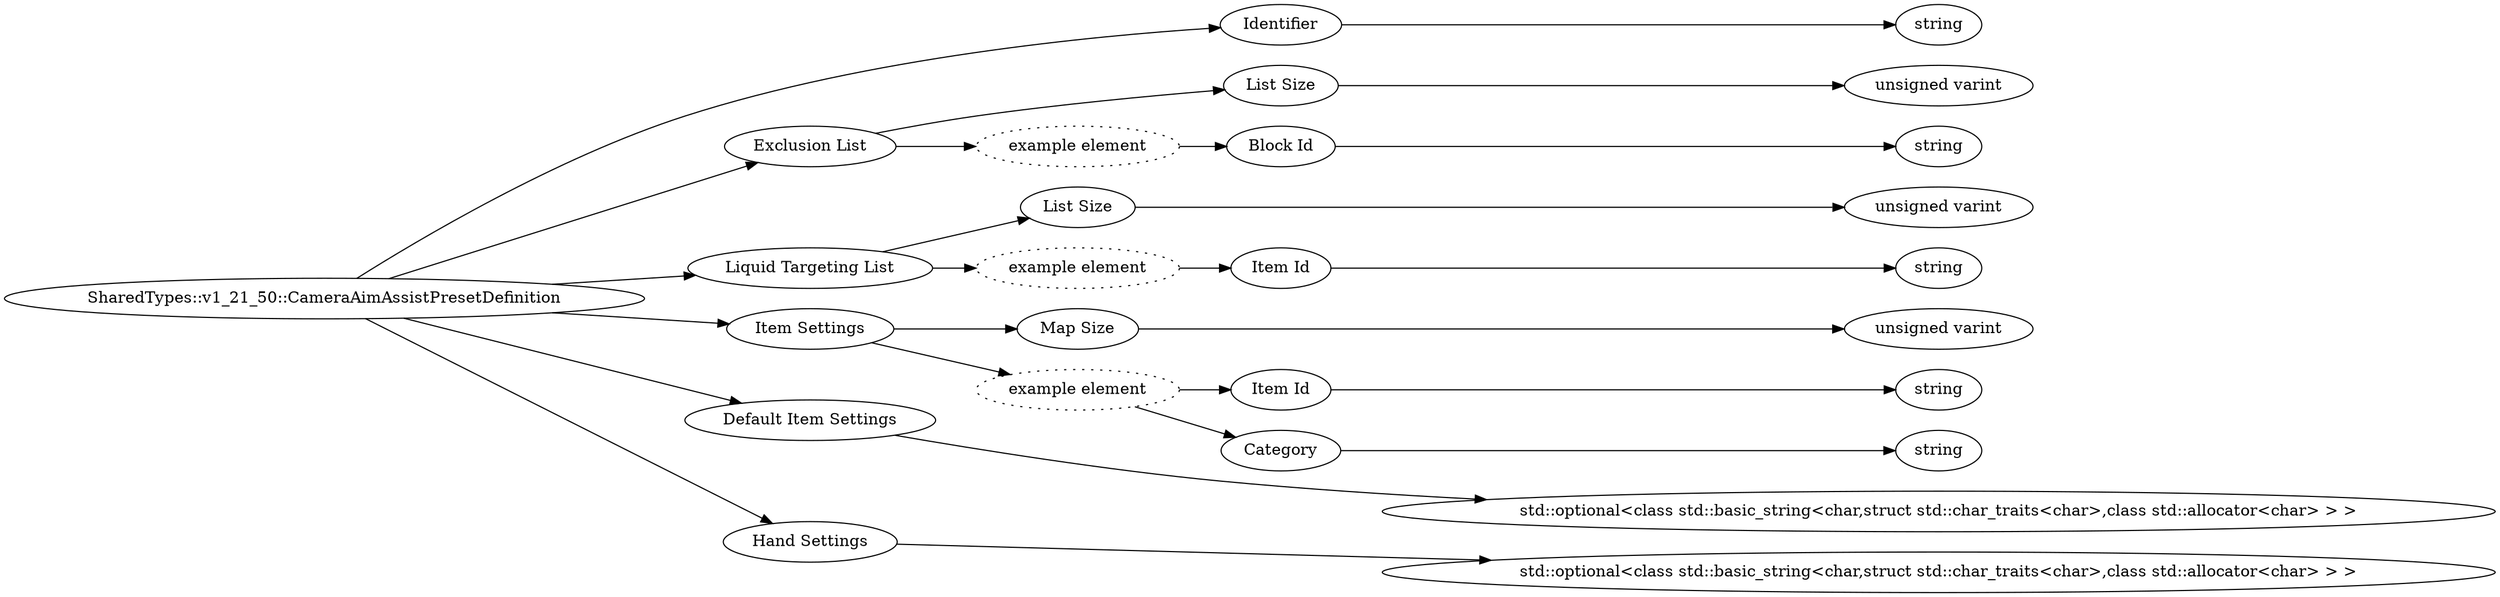 digraph "SharedTypes::v1_21_50::CameraAimAssistPresetDefinition" {
rankdir = LR
43
43 -> 44
44 -> 45
43 -> 46
46 -> 47
47 -> 48
46 -> 49
49 -> 50
50 -> 51
43 -> 52
52 -> 53
53 -> 54
52 -> 55
55 -> 56
56 -> 57
43 -> 58
58 -> 59
59 -> 60
58 -> 61
61 -> 62
62 -> 63
61 -> 64
64 -> 65
43 -> 66
66 -> 67
43 -> 68
68 -> 69

43 [label="SharedTypes::v1_21_50::CameraAimAssistPresetDefinition",comment="name: \"SharedTypes::v1_21_50::CameraAimAssistPresetDefinition\", typeName: \"\", id: 43, branchId: 0, recurseId: -1, attributes: 0, notes: \"\""];
44 [label="Identifier",comment="name: \"Identifier\", typeName: \"\", id: 44, branchId: 0, recurseId: -1, attributes: 0, notes: \"\""];
45 [label="string",comment="name: \"string\", typeName: \"\", id: 45, branchId: 0, recurseId: -1, attributes: 512, notes: \"\""];
46 [label="Exclusion List",comment="name: \"Exclusion List\", typeName: \"\", id: 46, branchId: 0, recurseId: -1, attributes: 8, notes: \"\""];
47 [label="List Size",comment="name: \"List Size\", typeName: \"\", id: 47, branchId: 0, recurseId: -1, attributes: 0, notes: \"\""];
48 [label="unsigned varint",comment="name: \"unsigned varint\", typeName: \"\", id: 48, branchId: 0, recurseId: -1, attributes: 512, notes: \"\""];
49 [label="example element",style=dotted,comment="name: \"example element\", typeName: \"\", id: 49, branchId: 0, recurseId: -1, attributes: 16, notes: \"\""];
50 [label="Block Id",comment="name: \"Block Id\", typeName: \"\", id: 50, branchId: 0, recurseId: -1, attributes: 0, notes: \"\""];
51 [label="string",comment="name: \"string\", typeName: \"\", id: 51, branchId: 0, recurseId: -1, attributes: 512, notes: \"\""];
52 [label="Liquid Targeting List",comment="name: \"Liquid Targeting List\", typeName: \"\", id: 52, branchId: 0, recurseId: -1, attributes: 8, notes: \"\""];
53 [label="List Size",comment="name: \"List Size\", typeName: \"\", id: 53, branchId: 0, recurseId: -1, attributes: 0, notes: \"\""];
54 [label="unsigned varint",comment="name: \"unsigned varint\", typeName: \"\", id: 54, branchId: 0, recurseId: -1, attributes: 512, notes: \"\""];
55 [label="example element",style=dotted,comment="name: \"example element\", typeName: \"\", id: 55, branchId: 0, recurseId: -1, attributes: 16, notes: \"\""];
56 [label="Item Id",comment="name: \"Item Id\", typeName: \"\", id: 56, branchId: 0, recurseId: -1, attributes: 0, notes: \"\""];
57 [label="string",comment="name: \"string\", typeName: \"\", id: 57, branchId: 0, recurseId: -1, attributes: 512, notes: \"\""];
58 [label="Item Settings",comment="name: \"Item Settings\", typeName: \"\", id: 58, branchId: 0, recurseId: -1, attributes: 8, notes: \"\""];
59 [label="Map Size",comment="name: \"Map Size\", typeName: \"\", id: 59, branchId: 0, recurseId: -1, attributes: 0, notes: \"\""];
60 [label="unsigned varint",comment="name: \"unsigned varint\", typeName: \"\", id: 60, branchId: 0, recurseId: -1, attributes: 512, notes: \"\""];
61 [label="example element",style=dotted,comment="name: \"example element\", typeName: \"\", id: 61, branchId: 0, recurseId: -1, attributes: 16, notes: \"\""];
62 [label="Item Id",comment="name: \"Item Id\", typeName: \"\", id: 62, branchId: 0, recurseId: -1, attributes: 0, notes: \"\""];
63 [label="string",comment="name: \"string\", typeName: \"\", id: 63, branchId: 0, recurseId: -1, attributes: 512, notes: \"\""];
64 [label="Category",comment="name: \"Category\", typeName: \"\", id: 64, branchId: 0, recurseId: -1, attributes: 0, notes: \"\""];
65 [label="string",comment="name: \"string\", typeName: \"\", id: 65, branchId: 0, recurseId: -1, attributes: 512, notes: \"\""];
66 [label="Default Item Settings",comment="name: \"Default Item Settings\", typeName: \"std::optional<class std::basic_string<char,struct std::char_traits<char>,class std::allocator<char> > >\", id: 66, branchId: 0, recurseId: -1, attributes: 256, notes: \"\""];
67 [label="std::optional<class std::basic_string<char,struct std::char_traits<char>,class std::allocator<char> > >",comment="name: \"std::optional<class std::basic_string<char,struct std::char_traits<char>,class std::allocator<char> > >\", typeName: \"\", id: 67, branchId: 0, recurseId: -1, attributes: 512, notes: \"\""];
68 [label="Hand Settings",comment="name: \"Hand Settings\", typeName: \"std::optional<class std::basic_string<char,struct std::char_traits<char>,class std::allocator<char> > >\", id: 68, branchId: 0, recurseId: -1, attributes: 256, notes: \"\""];
69 [label="std::optional<class std::basic_string<char,struct std::char_traits<char>,class std::allocator<char> > >",comment="name: \"std::optional<class std::basic_string<char,struct std::char_traits<char>,class std::allocator<char> > >\", typeName: \"\", id: 69, branchId: 0, recurseId: -1, attributes: 512, notes: \"\""];
{ rank = max;45;48;51;54;57;60;63;65;67;69}

}
